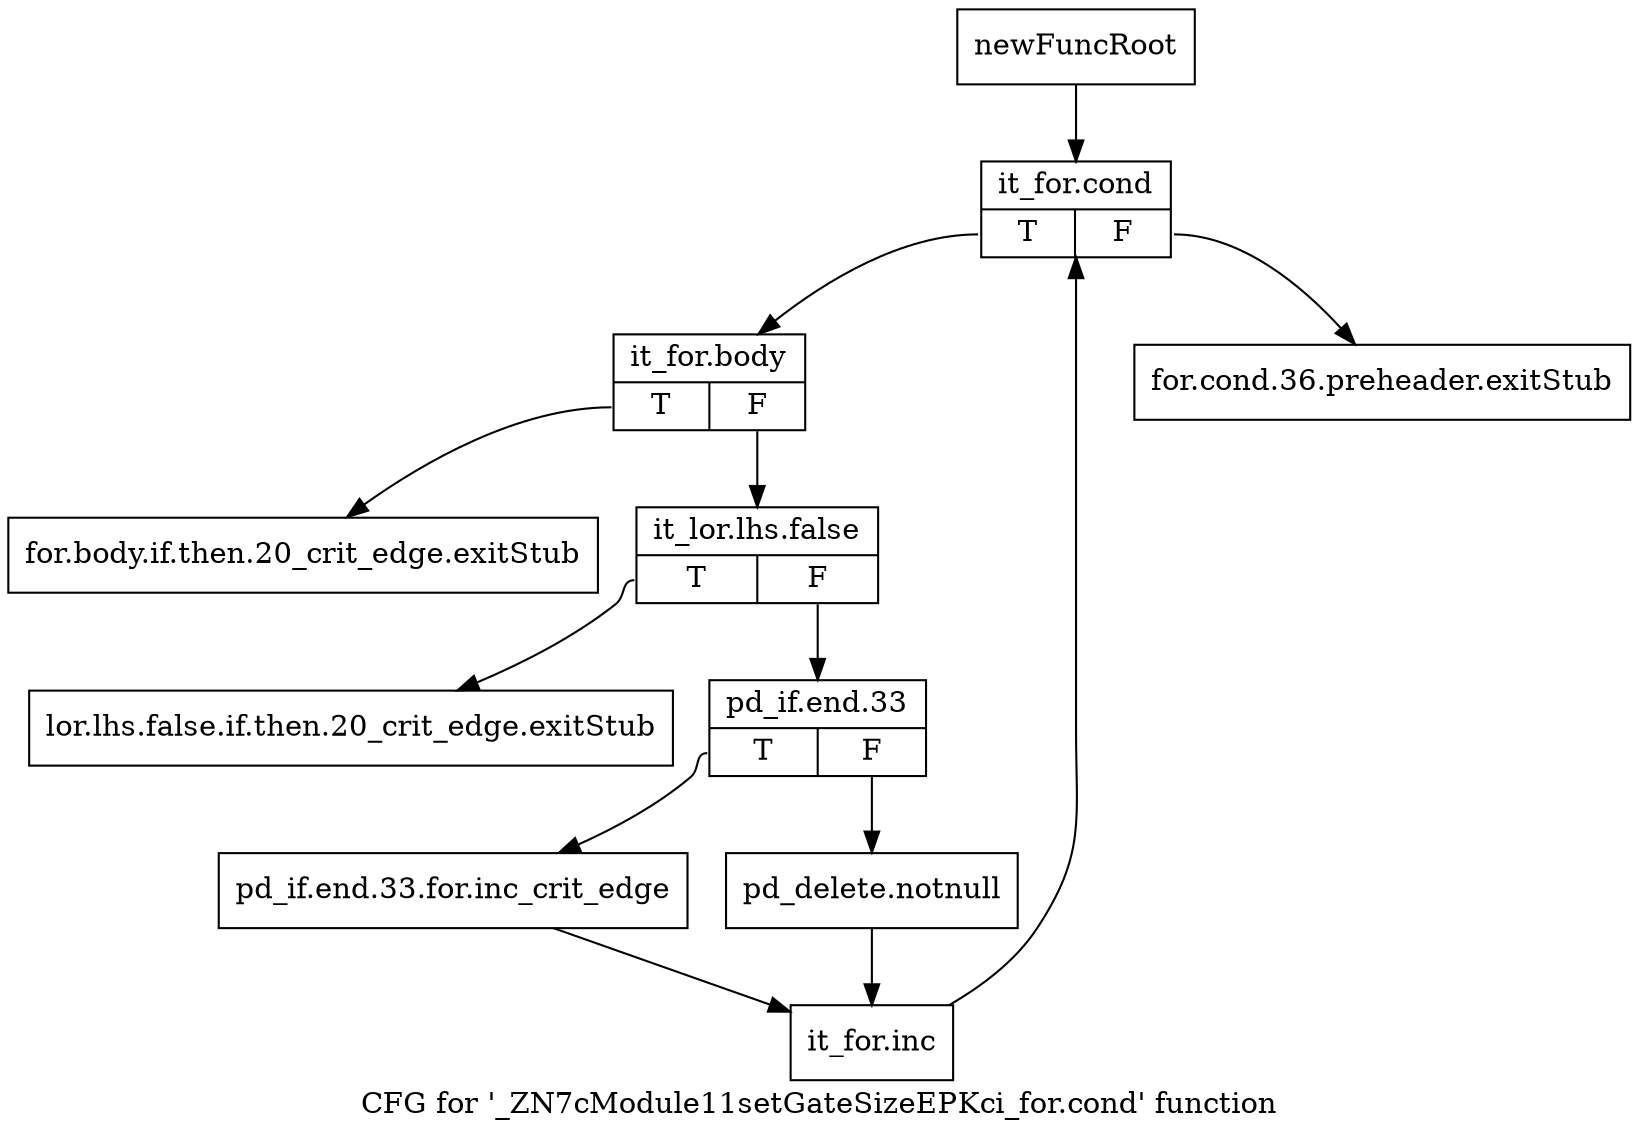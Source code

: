 digraph "CFG for '_ZN7cModule11setGateSizeEPKci_for.cond' function" {
	label="CFG for '_ZN7cModule11setGateSizeEPKci_for.cond' function";

	Node0x2138a30 [shape=record,label="{newFuncRoot}"];
	Node0x2138a30 -> Node0x2138b70;
	Node0x2138a80 [shape=record,label="{for.cond.36.preheader.exitStub}"];
	Node0x2138ad0 [shape=record,label="{for.body.if.then.20_crit_edge.exitStub}"];
	Node0x2138b20 [shape=record,label="{lor.lhs.false.if.then.20_crit_edge.exitStub}"];
	Node0x2138b70 [shape=record,label="{it_for.cond|{<s0>T|<s1>F}}"];
	Node0x2138b70:s0 -> Node0x2138bc0;
	Node0x2138b70:s1 -> Node0x2138a80;
	Node0x2138bc0 [shape=record,label="{it_for.body|{<s0>T|<s1>F}}"];
	Node0x2138bc0:s0 -> Node0x2138ad0;
	Node0x2138bc0:s1 -> Node0x2138c10;
	Node0x2138c10 [shape=record,label="{it_lor.lhs.false|{<s0>T|<s1>F}}"];
	Node0x2138c10:s0 -> Node0x2138b20;
	Node0x2138c10:s1 -> Node0x2138c60;
	Node0x2138c60 [shape=record,label="{pd_if.end.33|{<s0>T|<s1>F}}"];
	Node0x2138c60:s0 -> Node0x2138d00;
	Node0x2138c60:s1 -> Node0x2138cb0;
	Node0x2138cb0 [shape=record,label="{pd_delete.notnull}"];
	Node0x2138cb0 -> Node0x2138d50;
	Node0x2138d00 [shape=record,label="{pd_if.end.33.for.inc_crit_edge}"];
	Node0x2138d00 -> Node0x2138d50;
	Node0x2138d50 [shape=record,label="{it_for.inc}"];
	Node0x2138d50 -> Node0x2138b70;
}
